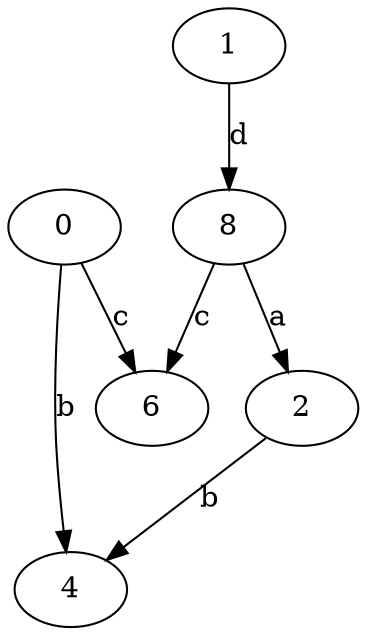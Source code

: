 strict digraph  {
0;
1;
2;
4;
6;
8;
0 -> 4  [label=b];
0 -> 6  [label=c];
1 -> 8  [label=d];
2 -> 4  [label=b];
8 -> 2  [label=a];
8 -> 6  [label=c];
}
